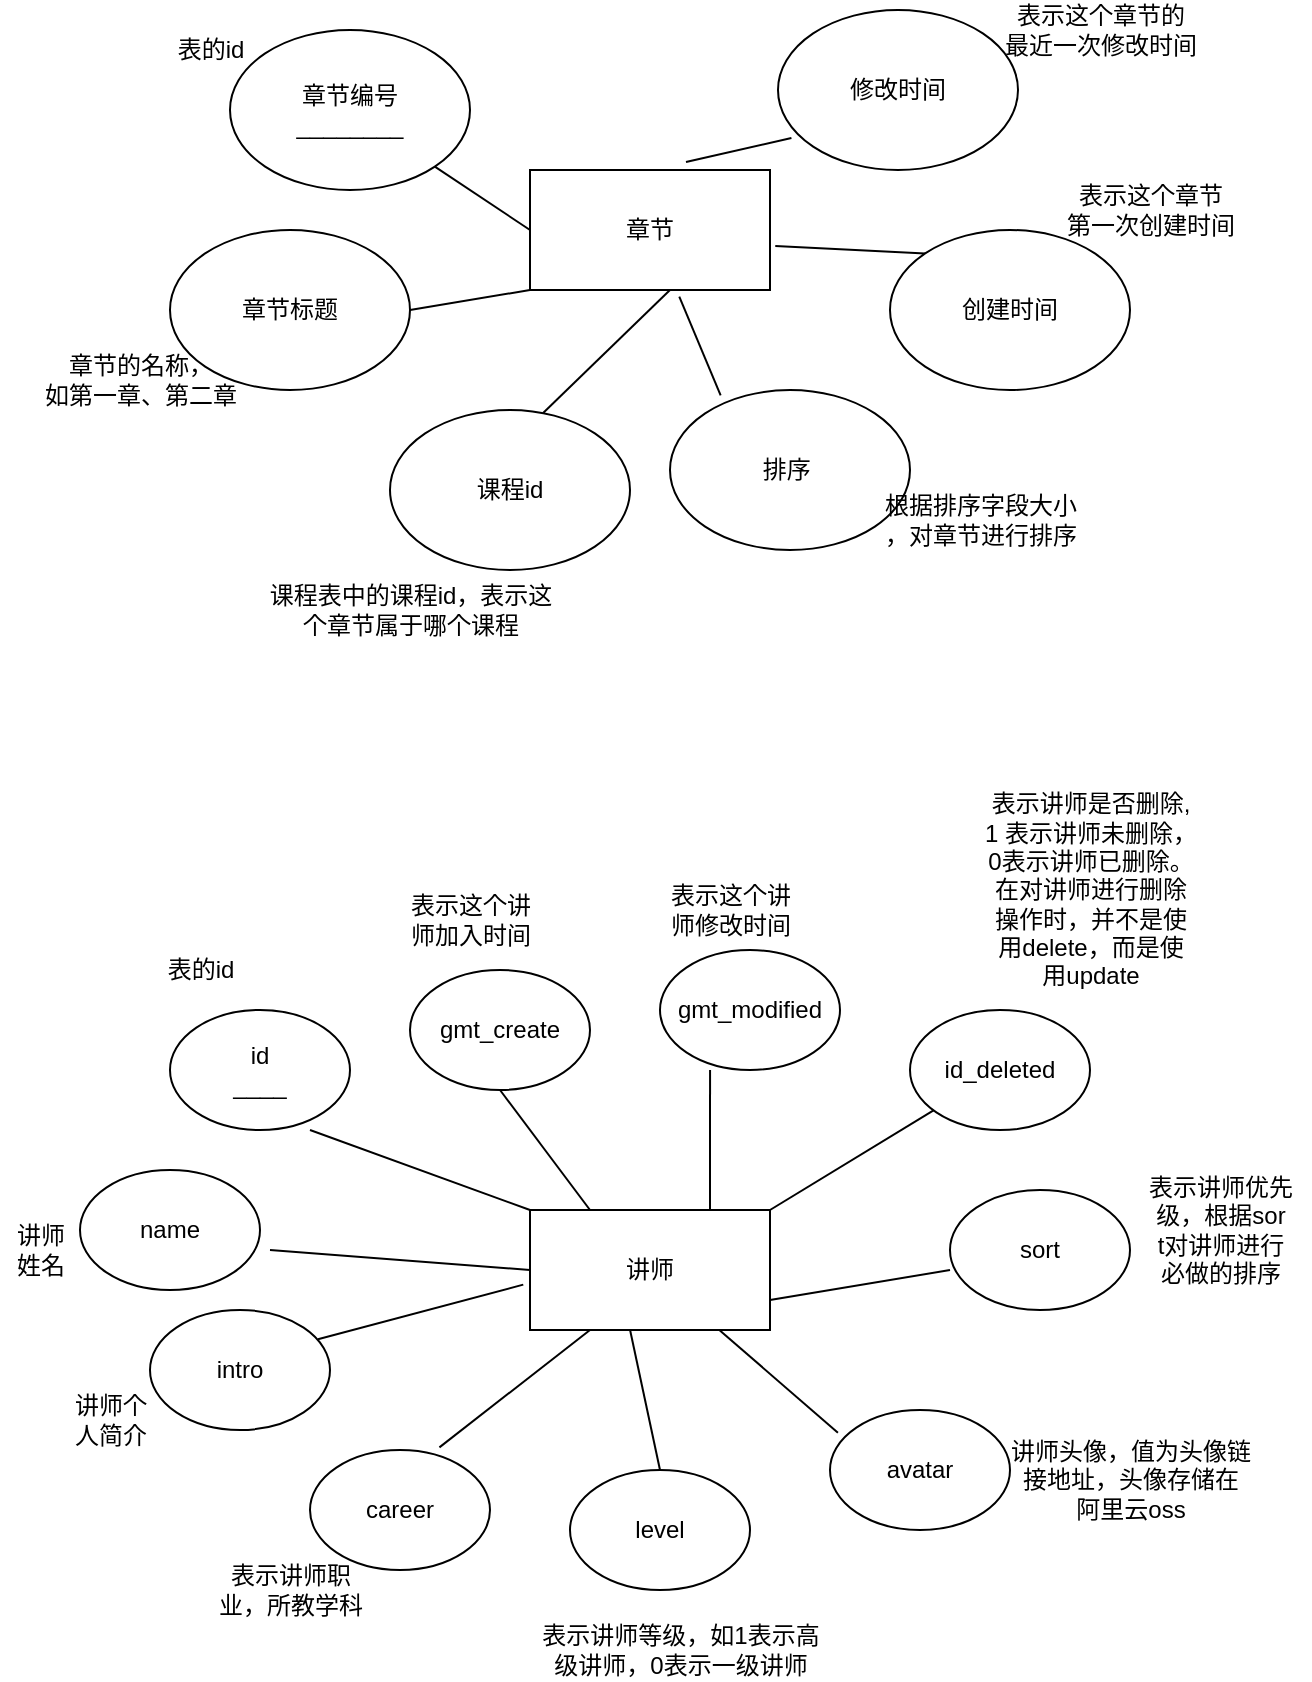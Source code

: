 <mxfile version="18.1.3" type="device"><diagram id="AlbfFGqzfVoFI2doTVYq" name="Page-1"><mxGraphModel dx="782" dy="468" grid="1" gridSize="10" guides="1" tooltips="1" connect="1" arrows="1" fold="1" page="1" pageScale="1" pageWidth="827" pageHeight="1169" math="0" shadow="0"><root><mxCell id="0"/><mxCell id="1" parent="0"/><mxCell id="YgjpeQ5qGPhQTCng8xsG-2" value="章节" style="rounded=0;whiteSpace=wrap;html=1;" vertex="1" parent="1"><mxGeometry x="290" y="100" width="120" height="60" as="geometry"/></mxCell><mxCell id="YgjpeQ5qGPhQTCng8xsG-3" value="章节编号&lt;br&gt;________" style="ellipse;whiteSpace=wrap;html=1;" vertex="1" parent="1"><mxGeometry x="140" y="30" width="120" height="80" as="geometry"/></mxCell><mxCell id="YgjpeQ5qGPhQTCng8xsG-4" value="" style="endArrow=none;html=1;rounded=0;entryX=0;entryY=0.5;entryDx=0;entryDy=0;" edge="1" parent="1" source="YgjpeQ5qGPhQTCng8xsG-3" target="YgjpeQ5qGPhQTCng8xsG-2"><mxGeometry width="50" height="50" relative="1" as="geometry"><mxPoint x="380" y="210" as="sourcePoint"/><mxPoint x="430" y="160" as="targetPoint"/></mxGeometry></mxCell><mxCell id="YgjpeQ5qGPhQTCng8xsG-5" value="章节标题" style="ellipse;whiteSpace=wrap;html=1;" vertex="1" parent="1"><mxGeometry x="110" y="130" width="120" height="80" as="geometry"/></mxCell><mxCell id="YgjpeQ5qGPhQTCng8xsG-6" value="课程id" style="ellipse;whiteSpace=wrap;html=1;" vertex="1" parent="1"><mxGeometry x="220" y="220" width="120" height="80" as="geometry"/></mxCell><mxCell id="YgjpeQ5qGPhQTCng8xsG-7" value="排序&amp;nbsp;" style="ellipse;whiteSpace=wrap;html=1;" vertex="1" parent="1"><mxGeometry x="360" y="210" width="120" height="80" as="geometry"/></mxCell><mxCell id="YgjpeQ5qGPhQTCng8xsG-8" value="创建时间" style="ellipse;whiteSpace=wrap;html=1;" vertex="1" parent="1"><mxGeometry x="470" y="130" width="120" height="80" as="geometry"/></mxCell><mxCell id="YgjpeQ5qGPhQTCng8xsG-9" value="修改时间" style="ellipse;whiteSpace=wrap;html=1;" vertex="1" parent="1"><mxGeometry x="414" y="20" width="120" height="80" as="geometry"/></mxCell><mxCell id="YgjpeQ5qGPhQTCng8xsG-10" value="" style="endArrow=none;html=1;rounded=0;entryX=0;entryY=1;entryDx=0;entryDy=0;exitX=1;exitY=0.5;exitDx=0;exitDy=0;" edge="1" parent="1" source="YgjpeQ5qGPhQTCng8xsG-5" target="YgjpeQ5qGPhQTCng8xsG-2"><mxGeometry width="50" height="50" relative="1" as="geometry"><mxPoint x="240" y="180" as="sourcePoint"/><mxPoint x="240" y="210" as="targetPoint"/></mxGeometry></mxCell><mxCell id="YgjpeQ5qGPhQTCng8xsG-11" value="" style="endArrow=none;html=1;rounded=0;exitX=0.639;exitY=0.017;exitDx=0;exitDy=0;exitPerimeter=0;" edge="1" parent="1" source="YgjpeQ5qGPhQTCng8xsG-6"><mxGeometry width="50" height="50" relative="1" as="geometry"><mxPoint x="310" y="210" as="sourcePoint"/><mxPoint x="360" y="160" as="targetPoint"/></mxGeometry></mxCell><mxCell id="YgjpeQ5qGPhQTCng8xsG-12" value="" style="endArrow=none;html=1;rounded=0;exitX=0.211;exitY=0.033;exitDx=0;exitDy=0;exitPerimeter=0;entryX=0.622;entryY=1.056;entryDx=0;entryDy=0;entryPerimeter=0;" edge="1" parent="1" source="YgjpeQ5qGPhQTCng8xsG-7" target="YgjpeQ5qGPhQTCng8xsG-2"><mxGeometry width="50" height="50" relative="1" as="geometry"><mxPoint x="360" y="210" as="sourcePoint"/><mxPoint x="410" y="160" as="targetPoint"/></mxGeometry></mxCell><mxCell id="YgjpeQ5qGPhQTCng8xsG-13" value="" style="endArrow=none;html=1;rounded=0;exitX=1.022;exitY=0.633;exitDx=0;exitDy=0;exitPerimeter=0;entryX=0;entryY=0;entryDx=0;entryDy=0;" edge="1" parent="1" source="YgjpeQ5qGPhQTCng8xsG-2" target="YgjpeQ5qGPhQTCng8xsG-8"><mxGeometry width="50" height="50" relative="1" as="geometry"><mxPoint x="420" y="180" as="sourcePoint"/><mxPoint x="470" y="130" as="targetPoint"/></mxGeometry></mxCell><mxCell id="YgjpeQ5qGPhQTCng8xsG-14" value="" style="endArrow=none;html=1;rounded=0;exitX=0.65;exitY=-0.067;exitDx=0;exitDy=0;exitPerimeter=0;entryX=0.056;entryY=0.8;entryDx=0;entryDy=0;entryPerimeter=0;" edge="1" parent="1" source="YgjpeQ5qGPhQTCng8xsG-2" target="YgjpeQ5qGPhQTCng8xsG-9"><mxGeometry width="50" height="50" relative="1" as="geometry"><mxPoint x="480" y="350" as="sourcePoint"/><mxPoint x="530" y="300" as="targetPoint"/></mxGeometry></mxCell><mxCell id="YgjpeQ5qGPhQTCng8xsG-17" value="章节的名称，&lt;br&gt;如第一章、第二章" style="text;html=1;align=center;verticalAlign=middle;resizable=0;points=[];autosize=1;strokeColor=none;fillColor=none;" vertex="1" parent="1"><mxGeometry x="40" y="190" width="110" height="30" as="geometry"/></mxCell><mxCell id="YgjpeQ5qGPhQTCng8xsG-18" value="表的id" style="text;html=1;align=center;verticalAlign=middle;resizable=0;points=[];autosize=1;strokeColor=none;fillColor=none;" vertex="1" parent="1"><mxGeometry x="105" y="30" width="50" height="20" as="geometry"/></mxCell><mxCell id="YgjpeQ5qGPhQTCng8xsG-19" value="表示这个章节的&lt;br&gt;最近一次修改时间" style="text;html=1;align=center;verticalAlign=middle;resizable=0;points=[];autosize=1;strokeColor=none;fillColor=none;" vertex="1" parent="1"><mxGeometry x="520" y="15" width="110" height="30" as="geometry"/></mxCell><mxCell id="YgjpeQ5qGPhQTCng8xsG-20" value="表示这个章节&lt;br&gt;第一次创建时间" style="text;html=1;align=center;verticalAlign=middle;resizable=0;points=[];autosize=1;strokeColor=none;fillColor=none;" vertex="1" parent="1"><mxGeometry x="550" y="105" width="100" height="30" as="geometry"/></mxCell><mxCell id="YgjpeQ5qGPhQTCng8xsG-21" value="根据排序字段大小&lt;br&gt;，对章节进行排序" style="text;html=1;align=center;verticalAlign=middle;resizable=0;points=[];autosize=1;strokeColor=none;fillColor=none;" vertex="1" parent="1"><mxGeometry x="460" y="260" width="110" height="30" as="geometry"/></mxCell><mxCell id="YgjpeQ5qGPhQTCng8xsG-22" value="课程表中的课程id，表示这&lt;br&gt;个章节属于哪个课程" style="text;html=1;align=center;verticalAlign=middle;resizable=0;points=[];autosize=1;strokeColor=none;fillColor=none;" vertex="1" parent="1"><mxGeometry x="150" y="305" width="160" height="30" as="geometry"/></mxCell><mxCell id="YgjpeQ5qGPhQTCng8xsG-23" value="讲师" style="rounded=0;whiteSpace=wrap;html=1;" vertex="1" parent="1"><mxGeometry x="290" y="620" width="120" height="60" as="geometry"/></mxCell><mxCell id="YgjpeQ5qGPhQTCng8xsG-24" value="id&lt;br&gt;____" style="ellipse;whiteSpace=wrap;html=1;" vertex="1" parent="1"><mxGeometry x="110" y="520" width="90" height="60" as="geometry"/></mxCell><mxCell id="YgjpeQ5qGPhQTCng8xsG-25" value="name" style="ellipse;whiteSpace=wrap;html=1;" vertex="1" parent="1"><mxGeometry x="65" y="600" width="90" height="60" as="geometry"/></mxCell><mxCell id="YgjpeQ5qGPhQTCng8xsG-26" value="intro" style="ellipse;whiteSpace=wrap;html=1;" vertex="1" parent="1"><mxGeometry x="100" y="670" width="90" height="60" as="geometry"/></mxCell><mxCell id="YgjpeQ5qGPhQTCng8xsG-27" value="career" style="ellipse;whiteSpace=wrap;html=1;" vertex="1" parent="1"><mxGeometry x="180" y="740" width="90" height="60" as="geometry"/></mxCell><mxCell id="YgjpeQ5qGPhQTCng8xsG-28" value="level" style="ellipse;whiteSpace=wrap;html=1;" vertex="1" parent="1"><mxGeometry x="310" y="750" width="90" height="60" as="geometry"/></mxCell><mxCell id="YgjpeQ5qGPhQTCng8xsG-29" value="avatar" style="ellipse;whiteSpace=wrap;html=1;" vertex="1" parent="1"><mxGeometry x="440" y="720" width="90" height="60" as="geometry"/></mxCell><mxCell id="YgjpeQ5qGPhQTCng8xsG-30" value="sort" style="ellipse;whiteSpace=wrap;html=1;" vertex="1" parent="1"><mxGeometry x="500" y="610" width="90" height="60" as="geometry"/></mxCell><mxCell id="YgjpeQ5qGPhQTCng8xsG-31" value="id_deleted" style="ellipse;whiteSpace=wrap;html=1;" vertex="1" parent="1"><mxGeometry x="480" y="520" width="90" height="60" as="geometry"/></mxCell><mxCell id="YgjpeQ5qGPhQTCng8xsG-32" value="gmt_create" style="ellipse;whiteSpace=wrap;html=1;" vertex="1" parent="1"><mxGeometry x="230" y="500" width="90" height="60" as="geometry"/></mxCell><mxCell id="YgjpeQ5qGPhQTCng8xsG-33" value="gmt_modified" style="ellipse;whiteSpace=wrap;html=1;" vertex="1" parent="1"><mxGeometry x="355" y="490" width="90" height="60" as="geometry"/></mxCell><mxCell id="YgjpeQ5qGPhQTCng8xsG-34" value="表的id" style="text;html=1;align=center;verticalAlign=middle;resizable=0;points=[];autosize=1;strokeColor=none;fillColor=none;" vertex="1" parent="1"><mxGeometry x="100" y="490" width="50" height="20" as="geometry"/></mxCell><mxCell id="YgjpeQ5qGPhQTCng8xsG-35" value="表示这个讲&lt;br&gt;师加入时间" style="text;html=1;align=center;verticalAlign=middle;resizable=0;points=[];autosize=1;strokeColor=none;fillColor=none;" vertex="1" parent="1"><mxGeometry x="220" y="460" width="80" height="30" as="geometry"/></mxCell><mxCell id="YgjpeQ5qGPhQTCng8xsG-36" value="表示这个讲&lt;br&gt;师修改时间" style="text;html=1;align=center;verticalAlign=middle;resizable=0;points=[];autosize=1;strokeColor=none;fillColor=none;" vertex="1" parent="1"><mxGeometry x="350" y="455" width="80" height="30" as="geometry"/></mxCell><mxCell id="YgjpeQ5qGPhQTCng8xsG-37" value="表示讲师是否删除, &lt;br&gt;1 表示讲师未删除，&lt;br&gt;0表示讲师已删除。&lt;br&gt;在对讲师进行删除&lt;br&gt;操作时，并不是使&lt;br&gt;用delete，而是使&lt;br&gt;用update" style="text;html=1;align=center;verticalAlign=middle;resizable=0;points=[];autosize=1;strokeColor=none;fillColor=none;" vertex="1" parent="1"><mxGeometry x="510" y="410" width="120" height="100" as="geometry"/></mxCell><mxCell id="YgjpeQ5qGPhQTCng8xsG-38" value="表示讲师优先&lt;br&gt;级，根据sor&lt;br&gt;t对讲师进行&lt;br&gt;必做的排序" style="text;html=1;align=center;verticalAlign=middle;resizable=0;points=[];autosize=1;strokeColor=none;fillColor=none;" vertex="1" parent="1"><mxGeometry x="590" y="600" width="90" height="60" as="geometry"/></mxCell><mxCell id="YgjpeQ5qGPhQTCng8xsG-39" value="讲师头像，值为头像链&lt;br&gt;接地址，头像存储在&lt;br&gt;阿里云oss" style="text;html=1;align=center;verticalAlign=middle;resizable=0;points=[];autosize=1;strokeColor=none;fillColor=none;" vertex="1" parent="1"><mxGeometry x="520" y="730" width="140" height="50" as="geometry"/></mxCell><mxCell id="YgjpeQ5qGPhQTCng8xsG-40" value="表示讲师等级，如1表示高&lt;br&gt;级讲师，0表示一级讲师" style="text;html=1;align=center;verticalAlign=middle;resizable=0;points=[];autosize=1;strokeColor=none;fillColor=none;" vertex="1" parent="1"><mxGeometry x="290" y="825" width="150" height="30" as="geometry"/></mxCell><mxCell id="YgjpeQ5qGPhQTCng8xsG-41" value="表示讲师职&lt;br&gt;业，所教学科" style="text;html=1;align=center;verticalAlign=middle;resizable=0;points=[];autosize=1;strokeColor=none;fillColor=none;" vertex="1" parent="1"><mxGeometry x="125" y="795" width="90" height="30" as="geometry"/></mxCell><mxCell id="YgjpeQ5qGPhQTCng8xsG-42" value="讲师个&lt;br&gt;人简介" style="text;html=1;align=center;verticalAlign=middle;resizable=0;points=[];autosize=1;strokeColor=none;fillColor=none;" vertex="1" parent="1"><mxGeometry x="55" y="710" width="50" height="30" as="geometry"/></mxCell><mxCell id="YgjpeQ5qGPhQTCng8xsG-43" value="讲师&lt;br&gt;姓名" style="text;html=1;align=center;verticalAlign=middle;resizable=0;points=[];autosize=1;strokeColor=none;fillColor=none;" vertex="1" parent="1"><mxGeometry x="25" y="625" width="40" height="30" as="geometry"/></mxCell><mxCell id="YgjpeQ5qGPhQTCng8xsG-44" value="" style="endArrow=none;html=1;rounded=0;entryX=0;entryY=0.5;entryDx=0;entryDy=0;" edge="1" parent="1" target="YgjpeQ5qGPhQTCng8xsG-23"><mxGeometry width="50" height="50" relative="1" as="geometry"><mxPoint x="160" y="640" as="sourcePoint"/><mxPoint x="280" y="650" as="targetPoint"/></mxGeometry></mxCell><mxCell id="YgjpeQ5qGPhQTCng8xsG-46" value="" style="endArrow=none;html=1;rounded=0;entryX=0;entryY=0;entryDx=0;entryDy=0;" edge="1" parent="1" target="YgjpeQ5qGPhQTCng8xsG-23"><mxGeometry width="50" height="50" relative="1" as="geometry"><mxPoint x="180" y="580" as="sourcePoint"/><mxPoint x="310" y="590" as="targetPoint"/></mxGeometry></mxCell><mxCell id="YgjpeQ5qGPhQTCng8xsG-47" value="" style="endArrow=none;html=1;rounded=0;entryX=-0.028;entryY=0.622;entryDx=0;entryDy=0;exitX=0.933;exitY=0.244;exitDx=0;exitDy=0;exitPerimeter=0;entryPerimeter=0;" edge="1" parent="1" source="YgjpeQ5qGPhQTCng8xsG-26" target="YgjpeQ5qGPhQTCng8xsG-23"><mxGeometry width="50" height="50" relative="1" as="geometry"><mxPoint x="180" y="660" as="sourcePoint"/><mxPoint x="310" y="670" as="targetPoint"/></mxGeometry></mxCell><mxCell id="YgjpeQ5qGPhQTCng8xsG-48" value="" style="endArrow=none;html=1;rounded=0;entryX=0;entryY=0.5;entryDx=0;entryDy=0;exitX=0.719;exitY=-0.022;exitDx=0;exitDy=0;exitPerimeter=0;" edge="1" parent="1" source="YgjpeQ5qGPhQTCng8xsG-27"><mxGeometry width="50" height="50" relative="1" as="geometry"><mxPoint x="190" y="670" as="sourcePoint"/><mxPoint x="320" y="680" as="targetPoint"/></mxGeometry></mxCell><mxCell id="YgjpeQ5qGPhQTCng8xsG-49" value="" style="endArrow=none;html=1;rounded=0;entryX=0.417;entryY=1;entryDx=0;entryDy=0;entryPerimeter=0;exitX=0.5;exitY=0;exitDx=0;exitDy=0;" edge="1" parent="1" source="YgjpeQ5qGPhQTCng8xsG-28" target="YgjpeQ5qGPhQTCng8xsG-23"><mxGeometry width="50" height="50" relative="1" as="geometry"><mxPoint x="350" y="740" as="sourcePoint"/><mxPoint x="330" y="690" as="targetPoint"/></mxGeometry></mxCell><mxCell id="YgjpeQ5qGPhQTCng8xsG-50" value="" style="endArrow=none;html=1;rounded=0;entryX=0.044;entryY=0.189;entryDx=0;entryDy=0;entryPerimeter=0;" edge="1" parent="1" source="YgjpeQ5qGPhQTCng8xsG-23" target="YgjpeQ5qGPhQTCng8xsG-29"><mxGeometry width="50" height="50" relative="1" as="geometry"><mxPoint x="210" y="690" as="sourcePoint"/><mxPoint x="430" y="730" as="targetPoint"/></mxGeometry></mxCell><mxCell id="YgjpeQ5qGPhQTCng8xsG-51" value="" style="endArrow=none;html=1;rounded=0;exitX=1;exitY=0.75;exitDx=0;exitDy=0;entryX=0;entryY=0.667;entryDx=0;entryDy=0;entryPerimeter=0;" edge="1" parent="1" source="YgjpeQ5qGPhQTCng8xsG-23" target="YgjpeQ5qGPhQTCng8xsG-30"><mxGeometry width="50" height="50" relative="1" as="geometry"><mxPoint x="220" y="700" as="sourcePoint"/><mxPoint x="490" y="660" as="targetPoint"/></mxGeometry></mxCell><mxCell id="YgjpeQ5qGPhQTCng8xsG-52" value="" style="endArrow=none;html=1;rounded=0;entryX=1;entryY=0;entryDx=0;entryDy=0;" edge="1" parent="1" source="YgjpeQ5qGPhQTCng8xsG-31" target="YgjpeQ5qGPhQTCng8xsG-23"><mxGeometry width="50" height="50" relative="1" as="geometry"><mxPoint x="230" y="710" as="sourcePoint"/><mxPoint x="360" y="720" as="targetPoint"/></mxGeometry></mxCell><mxCell id="YgjpeQ5qGPhQTCng8xsG-53" value="" style="endArrow=none;html=1;rounded=0;entryX=0.25;entryY=0;entryDx=0;entryDy=0;exitX=0.5;exitY=1;exitDx=0;exitDy=0;" edge="1" parent="1" source="YgjpeQ5qGPhQTCng8xsG-32" target="YgjpeQ5qGPhQTCng8xsG-23"><mxGeometry width="50" height="50" relative="1" as="geometry"><mxPoint x="240" y="720" as="sourcePoint"/><mxPoint x="370" y="730" as="targetPoint"/></mxGeometry></mxCell><mxCell id="YgjpeQ5qGPhQTCng8xsG-54" value="" style="endArrow=none;html=1;rounded=0;entryX=0.75;entryY=0;entryDx=0;entryDy=0;exitX=0.278;exitY=1;exitDx=0;exitDy=0;exitPerimeter=0;" edge="1" parent="1" source="YgjpeQ5qGPhQTCng8xsG-33" target="YgjpeQ5qGPhQTCng8xsG-23"><mxGeometry width="50" height="50" relative="1" as="geometry"><mxPoint x="250" y="730" as="sourcePoint"/><mxPoint x="380" y="740" as="targetPoint"/></mxGeometry></mxCell></root></mxGraphModel></diagram></mxfile>